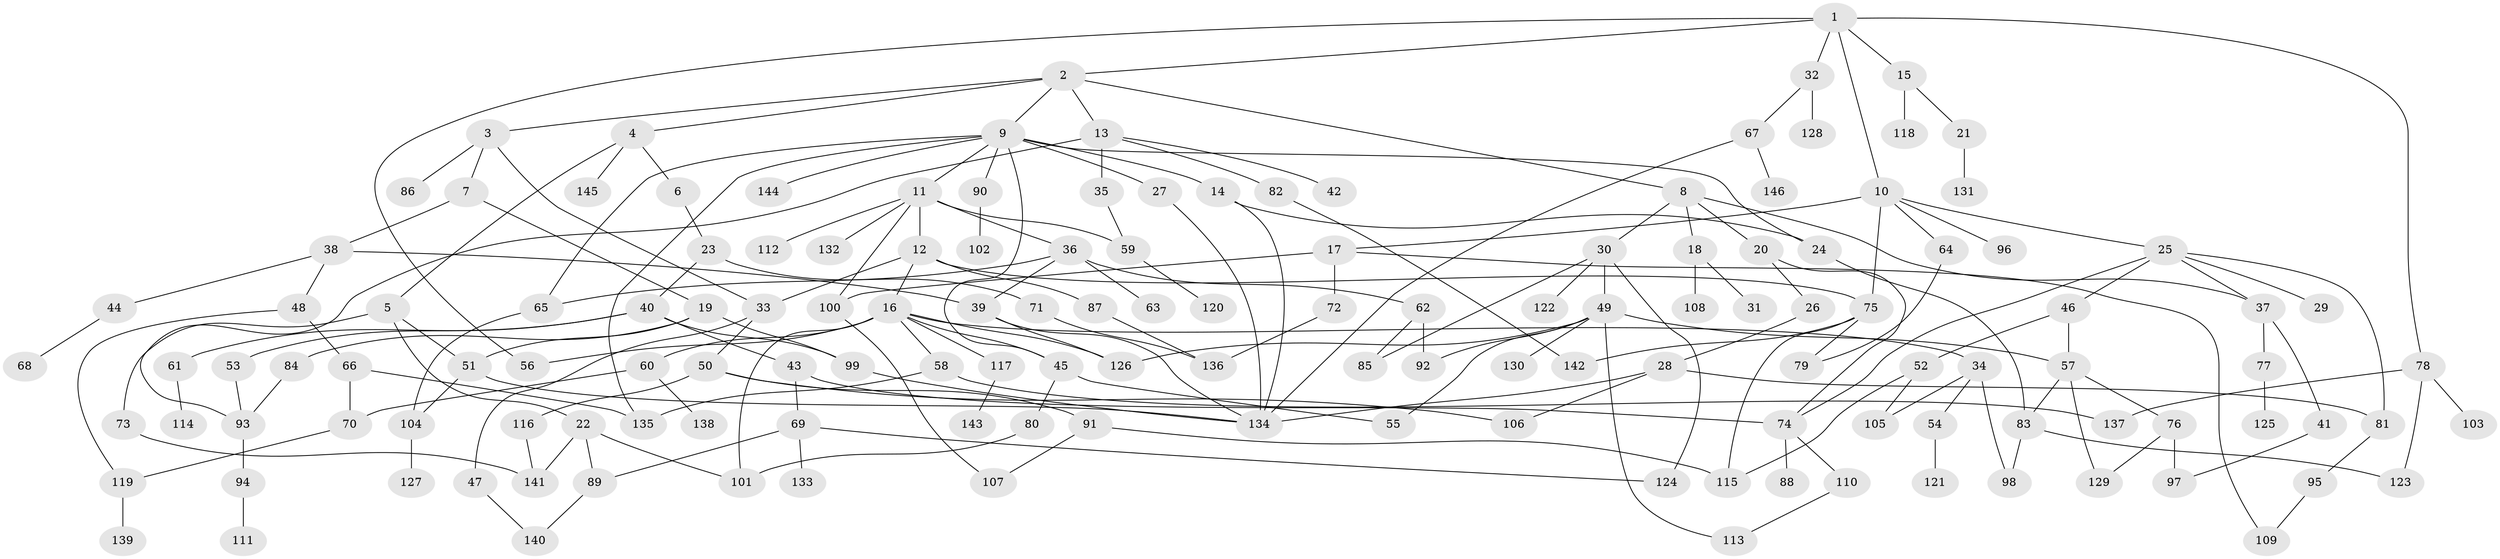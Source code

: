 // coarse degree distribution, {12: 0.034482758620689655, 15: 0.017241379310344827, 4: 0.13793103448275862, 3: 0.10344827586206896, 5: 0.08620689655172414, 2: 0.20689655172413793, 10: 0.017241379310344827, 1: 0.29310344827586204, 9: 0.017241379310344827, 8: 0.017241379310344827, 6: 0.034482758620689655, 7: 0.034482758620689655}
// Generated by graph-tools (version 1.1) at 2025/17/03/04/25 18:17:13]
// undirected, 146 vertices, 203 edges
graph export_dot {
graph [start="1"]
  node [color=gray90,style=filled];
  1;
  2;
  3;
  4;
  5;
  6;
  7;
  8;
  9;
  10;
  11;
  12;
  13;
  14;
  15;
  16;
  17;
  18;
  19;
  20;
  21;
  22;
  23;
  24;
  25;
  26;
  27;
  28;
  29;
  30;
  31;
  32;
  33;
  34;
  35;
  36;
  37;
  38;
  39;
  40;
  41;
  42;
  43;
  44;
  45;
  46;
  47;
  48;
  49;
  50;
  51;
  52;
  53;
  54;
  55;
  56;
  57;
  58;
  59;
  60;
  61;
  62;
  63;
  64;
  65;
  66;
  67;
  68;
  69;
  70;
  71;
  72;
  73;
  74;
  75;
  76;
  77;
  78;
  79;
  80;
  81;
  82;
  83;
  84;
  85;
  86;
  87;
  88;
  89;
  90;
  91;
  92;
  93;
  94;
  95;
  96;
  97;
  98;
  99;
  100;
  101;
  102;
  103;
  104;
  105;
  106;
  107;
  108;
  109;
  110;
  111;
  112;
  113;
  114;
  115;
  116;
  117;
  118;
  119;
  120;
  121;
  122;
  123;
  124;
  125;
  126;
  127;
  128;
  129;
  130;
  131;
  132;
  133;
  134;
  135;
  136;
  137;
  138;
  139;
  140;
  141;
  142;
  143;
  144;
  145;
  146;
  1 -- 2;
  1 -- 10;
  1 -- 15;
  1 -- 32;
  1 -- 78;
  1 -- 56;
  2 -- 3;
  2 -- 4;
  2 -- 8;
  2 -- 9;
  2 -- 13;
  3 -- 7;
  3 -- 86;
  3 -- 33;
  4 -- 5;
  4 -- 6;
  4 -- 145;
  5 -- 22;
  5 -- 51;
  5 -- 73;
  6 -- 23;
  7 -- 19;
  7 -- 38;
  8 -- 18;
  8 -- 20;
  8 -- 30;
  8 -- 37;
  9 -- 11;
  9 -- 14;
  9 -- 27;
  9 -- 45;
  9 -- 65;
  9 -- 90;
  9 -- 144;
  9 -- 135;
  9 -- 24;
  10 -- 17;
  10 -- 25;
  10 -- 64;
  10 -- 75;
  10 -- 96;
  11 -- 12;
  11 -- 36;
  11 -- 112;
  11 -- 132;
  11 -- 59;
  11 -- 100;
  12 -- 16;
  12 -- 33;
  12 -- 87;
  12 -- 75;
  13 -- 35;
  13 -- 42;
  13 -- 82;
  13 -- 93;
  14 -- 24;
  14 -- 134;
  15 -- 21;
  15 -- 118;
  16 -- 34;
  16 -- 56;
  16 -- 58;
  16 -- 60;
  16 -- 117;
  16 -- 101;
  16 -- 126;
  16 -- 45;
  17 -- 72;
  17 -- 100;
  17 -- 109;
  18 -- 31;
  18 -- 108;
  19 -- 84;
  19 -- 99;
  19 -- 51;
  20 -- 26;
  20 -- 74;
  21 -- 131;
  22 -- 89;
  22 -- 101;
  22 -- 141;
  23 -- 40;
  23 -- 71;
  24 -- 83;
  25 -- 29;
  25 -- 37;
  25 -- 46;
  25 -- 74;
  25 -- 81;
  26 -- 28;
  27 -- 134;
  28 -- 134;
  28 -- 81;
  28 -- 106;
  30 -- 49;
  30 -- 122;
  30 -- 124;
  30 -- 85;
  32 -- 67;
  32 -- 128;
  33 -- 47;
  33 -- 50;
  34 -- 54;
  34 -- 98;
  34 -- 105;
  35 -- 59;
  36 -- 62;
  36 -- 63;
  36 -- 65;
  36 -- 39;
  37 -- 41;
  37 -- 77;
  38 -- 39;
  38 -- 44;
  38 -- 48;
  39 -- 126;
  39 -- 134;
  40 -- 43;
  40 -- 53;
  40 -- 61;
  40 -- 99;
  41 -- 97;
  43 -- 69;
  43 -- 74;
  44 -- 68;
  45 -- 80;
  45 -- 55;
  46 -- 52;
  46 -- 57;
  47 -- 140;
  48 -- 66;
  48 -- 119;
  49 -- 55;
  49 -- 92;
  49 -- 130;
  49 -- 57;
  49 -- 126;
  49 -- 113;
  50 -- 91;
  50 -- 106;
  50 -- 116;
  51 -- 134;
  51 -- 104;
  52 -- 115;
  52 -- 105;
  53 -- 93;
  54 -- 121;
  57 -- 76;
  57 -- 83;
  57 -- 129;
  58 -- 137;
  58 -- 135;
  59 -- 120;
  60 -- 138;
  60 -- 70;
  61 -- 114;
  62 -- 85;
  62 -- 92;
  64 -- 79;
  65 -- 104;
  66 -- 70;
  66 -- 135;
  67 -- 134;
  67 -- 146;
  69 -- 124;
  69 -- 133;
  69 -- 89;
  70 -- 119;
  71 -- 136;
  72 -- 136;
  73 -- 141;
  74 -- 88;
  74 -- 110;
  75 -- 79;
  75 -- 115;
  75 -- 142;
  76 -- 97;
  76 -- 129;
  77 -- 125;
  78 -- 103;
  78 -- 137;
  78 -- 123;
  80 -- 101;
  81 -- 95;
  82 -- 142;
  83 -- 123;
  83 -- 98;
  84 -- 93;
  87 -- 136;
  89 -- 140;
  90 -- 102;
  91 -- 115;
  91 -- 107;
  93 -- 94;
  94 -- 111;
  95 -- 109;
  99 -- 134;
  100 -- 107;
  104 -- 127;
  110 -- 113;
  116 -- 141;
  117 -- 143;
  119 -- 139;
}
